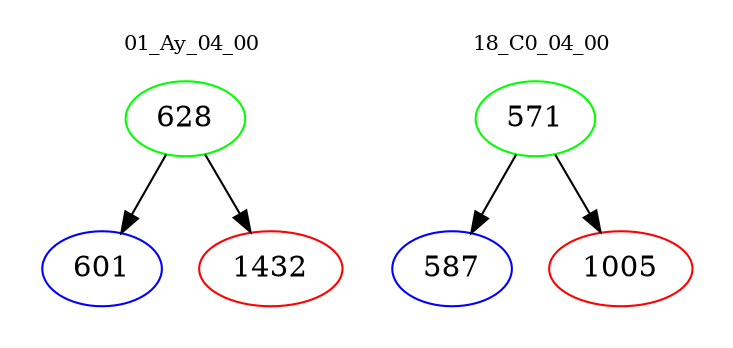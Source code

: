 digraph{
subgraph cluster_0 {
color = white
label = "01_Ay_04_00";
fontsize=10;
T0_628 [label="628", color="green"]
T0_628 -> T0_601 [color="black"]
T0_601 [label="601", color="blue"]
T0_628 -> T0_1432 [color="black"]
T0_1432 [label="1432", color="red"]
}
subgraph cluster_1 {
color = white
label = "18_C0_04_00";
fontsize=10;
T1_571 [label="571", color="green"]
T1_571 -> T1_587 [color="black"]
T1_587 [label="587", color="blue"]
T1_571 -> T1_1005 [color="black"]
T1_1005 [label="1005", color="red"]
}
}
